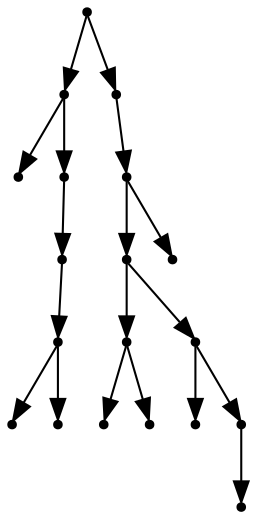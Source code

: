 digraph {
  18 [shape=point];
  6 [shape=point];
  0 [shape=point];
  5 [shape=point];
  4 [shape=point];
  3 [shape=point];
  1 [shape=point];
  2 [shape=point];
  17 [shape=point];
  16 [shape=point];
  14 [shape=point];
  9 [shape=point];
  7 [shape=point];
  8 [shape=point];
  13 [shape=point];
  10 [shape=point];
  12 [shape=point];
  11 [shape=point];
  15 [shape=point];
18 -> 6;
6 -> 0;
6 -> 5;
5 -> 4;
4 -> 3;
3 -> 1;
3 -> 2;
18 -> 17;
17 -> 16;
16 -> 14;
14 -> 9;
9 -> 7;
9 -> 8;
14 -> 13;
13 -> 10;
13 -> 12;
12 -> 11;
16 -> 15;
}
